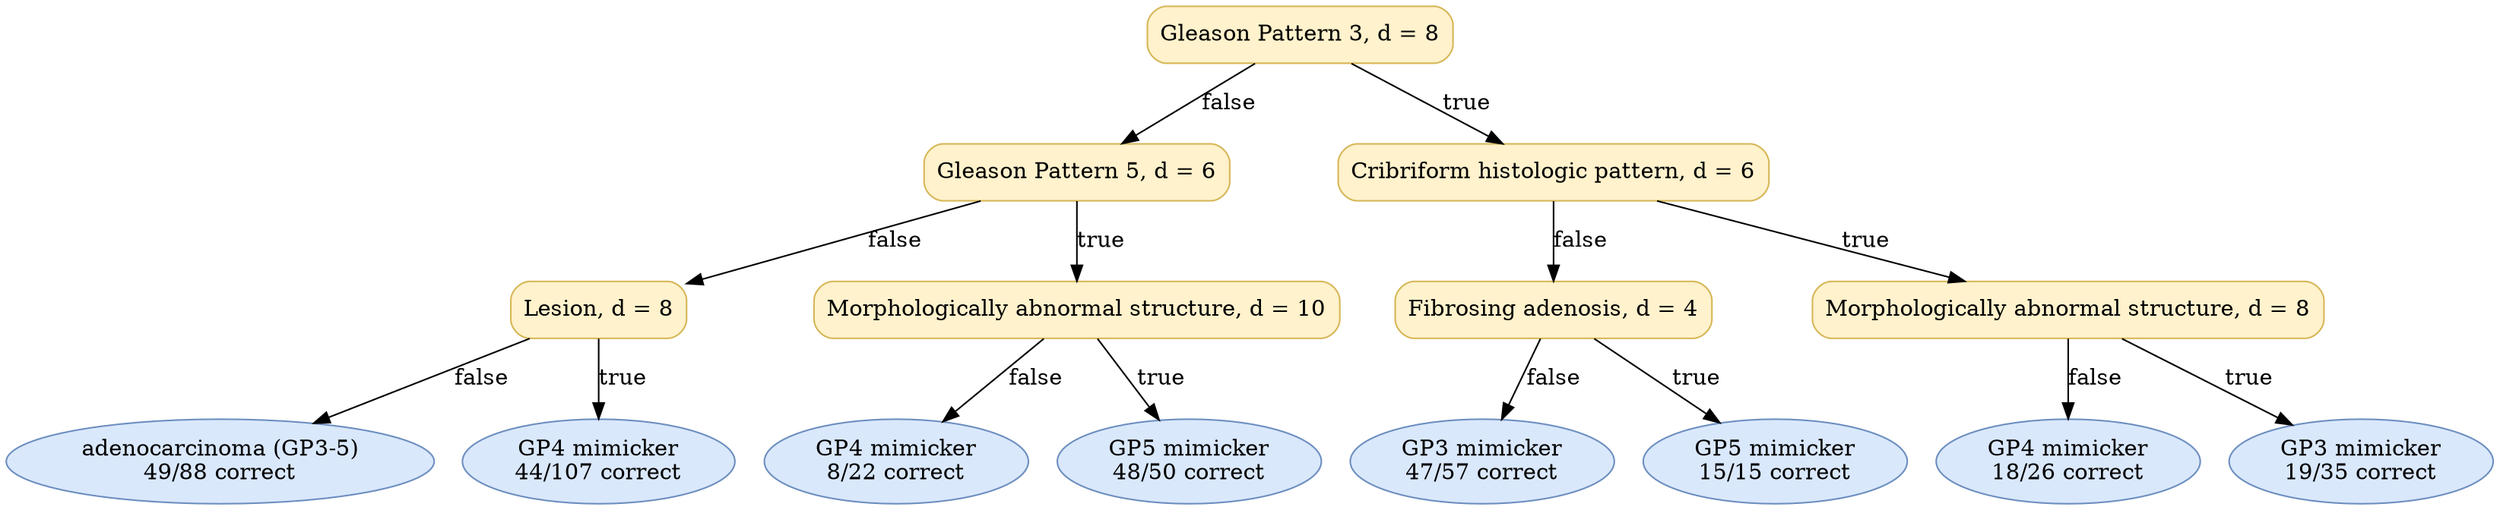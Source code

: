 digraph "DT" {
fontname="Times-Roman";
label="";
node [fontname="Times-Roman"];
Node1 [color="#D6B656", fillcolor="#FFF2CC", label="Gleason Pattern 3, d = 8", shape="box", style="rounded,filled"];
Node2 [color="#D6B656", fillcolor="#FFF2CC", label="Gleason Pattern 5, d = 6", shape="box", style="rounded,filled"];
Node3 [color="#D6B656", fillcolor="#FFF2CC", label="Lesion, d = 8", shape="box", style="rounded,filled"];
Node4 [color="#6C8EBF", fillcolor="#DAE8FC", label=<adenocarcinoma (GP3-5)<br/>49/88 correct>, shape="ellipse", style="rounded,filled"];
Node5 [color="#6C8EBF", fillcolor="#DAE8FC", label=<GP4 mimicker<br/>44/107 correct>, shape="ellipse", style="rounded,filled"];
Node6 [color="#D6B656", fillcolor="#FFF2CC", label="Morphologically abnormal structure, d = 10", shape="box", style="rounded,filled"];
Node7 [color="#6C8EBF", fillcolor="#DAE8FC", label=<GP4 mimicker<br/>8/22 correct>, shape="ellipse", style="rounded,filled"];
Node8 [color="#6C8EBF", fillcolor="#DAE8FC", label=<GP5 mimicker<br/>48/50 correct>, shape="ellipse", style="rounded,filled"];
Node9 [color="#D6B656", fillcolor="#FFF2CC", label="Cribriform histologic pattern, d = 6", shape="box", style="rounded,filled"];
Node10 [color="#D6B656", fillcolor="#FFF2CC", label="Fibrosing adenosis, d = 4", shape="box", style="rounded,filled"];
Node11 [color="#6C8EBF", fillcolor="#DAE8FC", label=<GP3 mimicker<br/>47/57 correct>, shape="ellipse", style="rounded,filled"];
Node12 [color="#6C8EBF", fillcolor="#DAE8FC", label=<GP5 mimicker<br/>15/15 correct>, shape="ellipse", style="rounded,filled"];
Node13 [color="#D6B656", fillcolor="#FFF2CC", label="Morphologically abnormal structure, d = 8", shape="box", style="rounded,filled"];
Node14 [color="#6C8EBF", fillcolor="#DAE8FC", label=<GP4 mimicker<br/>18/26 correct>, shape="ellipse", style="rounded,filled"];
Node15 [color="#6C8EBF", fillcolor="#DAE8FC", label=<GP3 mimicker<br/>19/35 correct>, shape="ellipse", style="rounded,filled"];
Node1 -> Node2  [key=0, label="false"];
Node1 -> Node9  [key=0, label="true"];
Node2 -> Node3  [key=0, label="false"];
Node2 -> Node6  [key=0, label="true"];
Node3 -> Node4  [key=0, label="false"];
Node3 -> Node5  [key=0, label="true"];
Node6 -> Node7  [key=0, label="false"];
Node6 -> Node8  [key=0, label="true"];
Node9 -> Node10  [key=0, label="false"];
Node9 -> Node13  [key=0, label="true"];
Node10 -> Node11  [key=0, label="false"];
Node10 -> Node12  [key=0, label="true"];
Node13 -> Node14  [key=0, label="false"];
Node13 -> Node15  [key=0, label="true"];
}
